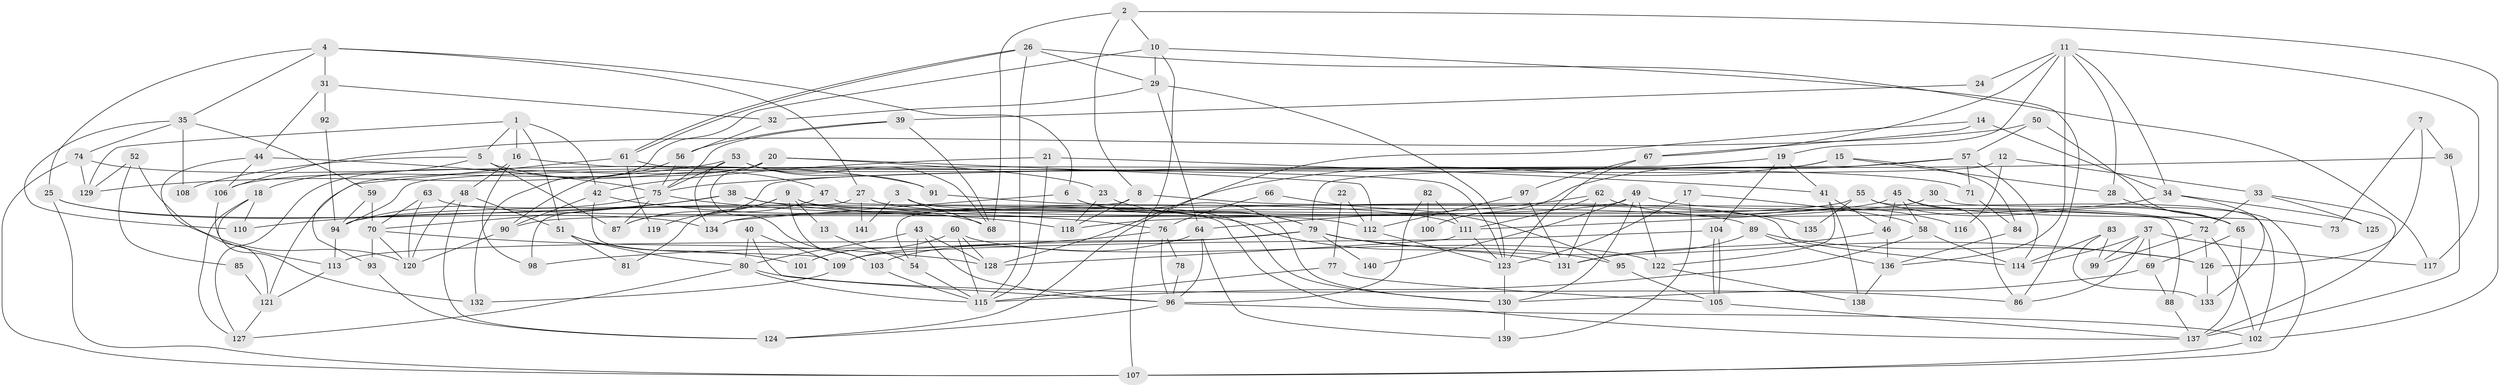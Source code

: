// Generated by graph-tools (version 1.1) at 2025/02/03/09/25 03:02:08]
// undirected, 141 vertices, 282 edges
graph export_dot {
graph [start="1"]
  node [color=gray90,style=filled];
  1;
  2;
  3;
  4;
  5;
  6;
  7;
  8;
  9;
  10;
  11;
  12;
  13;
  14;
  15;
  16;
  17;
  18;
  19;
  20;
  21;
  22;
  23;
  24;
  25;
  26;
  27;
  28;
  29;
  30;
  31;
  32;
  33;
  34;
  35;
  36;
  37;
  38;
  39;
  40;
  41;
  42;
  43;
  44;
  45;
  46;
  47;
  48;
  49;
  50;
  51;
  52;
  53;
  54;
  55;
  56;
  57;
  58;
  59;
  60;
  61;
  62;
  63;
  64;
  65;
  66;
  67;
  68;
  69;
  70;
  71;
  72;
  73;
  74;
  75;
  76;
  77;
  78;
  79;
  80;
  81;
  82;
  83;
  84;
  85;
  86;
  87;
  88;
  89;
  90;
  91;
  92;
  93;
  94;
  95;
  96;
  97;
  98;
  99;
  100;
  101;
  102;
  103;
  104;
  105;
  106;
  107;
  108;
  109;
  110;
  111;
  112;
  113;
  114;
  115;
  116;
  117;
  118;
  119;
  120;
  121;
  122;
  123;
  124;
  125;
  126;
  127;
  128;
  129;
  130;
  131;
  132;
  133;
  134;
  135;
  136;
  137;
  138;
  139;
  140;
  141;
  1 -- 42;
  1 -- 5;
  1 -- 16;
  1 -- 51;
  1 -- 129;
  2 -- 10;
  2 -- 102;
  2 -- 8;
  2 -- 68;
  3 -- 68;
  3 -- 130;
  3 -- 141;
  4 -- 31;
  4 -- 6;
  4 -- 25;
  4 -- 27;
  4 -- 35;
  5 -- 18;
  5 -- 87;
  5 -- 47;
  5 -- 108;
  6 -- 79;
  6 -- 130;
  6 -- 134;
  7 -- 126;
  7 -- 36;
  7 -- 73;
  8 -- 54;
  8 -- 118;
  8 -- 135;
  9 -- 103;
  9 -- 114;
  9 -- 13;
  9 -- 81;
  9 -- 112;
  9 -- 119;
  10 -- 132;
  10 -- 86;
  10 -- 29;
  10 -- 107;
  11 -- 136;
  11 -- 28;
  11 -- 19;
  11 -- 24;
  11 -- 34;
  11 -- 67;
  11 -- 117;
  12 -- 94;
  12 -- 33;
  12 -- 116;
  13 -- 54;
  14 -- 34;
  14 -- 67;
  14 -- 124;
  15 -- 121;
  15 -- 128;
  15 -- 28;
  15 -- 84;
  16 -- 123;
  16 -- 48;
  16 -- 98;
  17 -- 123;
  17 -- 139;
  17 -- 58;
  18 -- 110;
  18 -- 127;
  18 -- 132;
  19 -- 104;
  19 -- 41;
  19 -- 87;
  20 -- 106;
  20 -- 103;
  20 -- 23;
  20 -- 112;
  20 -- 127;
  21 -- 115;
  21 -- 41;
  21 -- 42;
  22 -- 77;
  22 -- 112;
  23 -- 118;
  23 -- 79;
  24 -- 39;
  25 -- 134;
  25 -- 68;
  25 -- 107;
  26 -- 61;
  26 -- 61;
  26 -- 29;
  26 -- 115;
  26 -- 117;
  27 -- 72;
  27 -- 98;
  27 -- 141;
  28 -- 65;
  29 -- 64;
  29 -- 32;
  29 -- 123;
  30 -- 111;
  30 -- 107;
  31 -- 32;
  31 -- 44;
  31 -- 92;
  32 -- 56;
  33 -- 137;
  33 -- 72;
  33 -- 125;
  34 -- 118;
  34 -- 125;
  34 -- 133;
  35 -- 74;
  35 -- 59;
  35 -- 108;
  35 -- 110;
  36 -- 75;
  36 -- 137;
  37 -- 117;
  37 -- 114;
  37 -- 69;
  37 -- 86;
  37 -- 99;
  38 -- 131;
  38 -- 70;
  38 -- 110;
  38 -- 137;
  39 -- 75;
  39 -- 68;
  39 -- 56;
  40 -- 96;
  40 -- 80;
  40 -- 109;
  41 -- 46;
  41 -- 122;
  41 -- 138;
  42 -- 90;
  42 -- 109;
  42 -- 118;
  43 -- 96;
  43 -- 80;
  43 -- 54;
  43 -- 128;
  44 -- 75;
  44 -- 106;
  44 -- 121;
  45 -- 86;
  45 -- 58;
  45 -- 46;
  45 -- 73;
  45 -- 94;
  46 -- 131;
  46 -- 136;
  47 -- 87;
  47 -- 88;
  48 -- 124;
  48 -- 51;
  48 -- 120;
  49 -- 90;
  49 -- 122;
  49 -- 72;
  49 -- 130;
  49 -- 140;
  50 -- 57;
  50 -- 65;
  50 -- 106;
  51 -- 80;
  51 -- 81;
  51 -- 101;
  52 -- 120;
  52 -- 129;
  52 -- 85;
  53 -- 68;
  53 -- 129;
  53 -- 75;
  53 -- 91;
  53 -- 134;
  54 -- 115;
  55 -- 134;
  55 -- 65;
  55 -- 102;
  55 -- 135;
  56 -- 75;
  56 -- 90;
  57 -- 79;
  57 -- 114;
  57 -- 71;
  57 -- 100;
  58 -- 115;
  58 -- 114;
  59 -- 70;
  59 -- 94;
  60 -- 122;
  60 -- 115;
  60 -- 101;
  60 -- 128;
  61 -- 93;
  61 -- 71;
  61 -- 119;
  62 -- 111;
  62 -- 131;
  62 -- 64;
  62 -- 116;
  63 -- 120;
  63 -- 89;
  63 -- 70;
  64 -- 96;
  64 -- 103;
  64 -- 139;
  65 -- 69;
  65 -- 137;
  66 -- 95;
  66 -- 76;
  67 -- 123;
  67 -- 97;
  69 -- 130;
  69 -- 88;
  70 -- 128;
  70 -- 93;
  70 -- 120;
  71 -- 84;
  72 -- 102;
  72 -- 99;
  72 -- 126;
  74 -- 91;
  74 -- 107;
  74 -- 129;
  75 -- 94;
  75 -- 76;
  75 -- 87;
  76 -- 98;
  76 -- 78;
  76 -- 96;
  77 -- 105;
  77 -- 115;
  78 -- 96;
  79 -- 109;
  79 -- 95;
  79 -- 113;
  79 -- 126;
  79 -- 140;
  80 -- 127;
  80 -- 86;
  80 -- 115;
  82 -- 96;
  82 -- 111;
  82 -- 100;
  83 -- 99;
  83 -- 133;
  83 -- 114;
  84 -- 136;
  85 -- 121;
  88 -- 137;
  89 -- 136;
  89 -- 126;
  89 -- 131;
  90 -- 120;
  91 -- 111;
  92 -- 94;
  93 -- 124;
  94 -- 113;
  95 -- 105;
  96 -- 102;
  96 -- 124;
  97 -- 112;
  97 -- 131;
  102 -- 107;
  103 -- 115;
  104 -- 109;
  104 -- 105;
  104 -- 105;
  105 -- 137;
  106 -- 113;
  109 -- 132;
  111 -- 128;
  111 -- 123;
  112 -- 123;
  113 -- 121;
  121 -- 127;
  122 -- 138;
  123 -- 130;
  126 -- 133;
  130 -- 139;
  136 -- 138;
}
